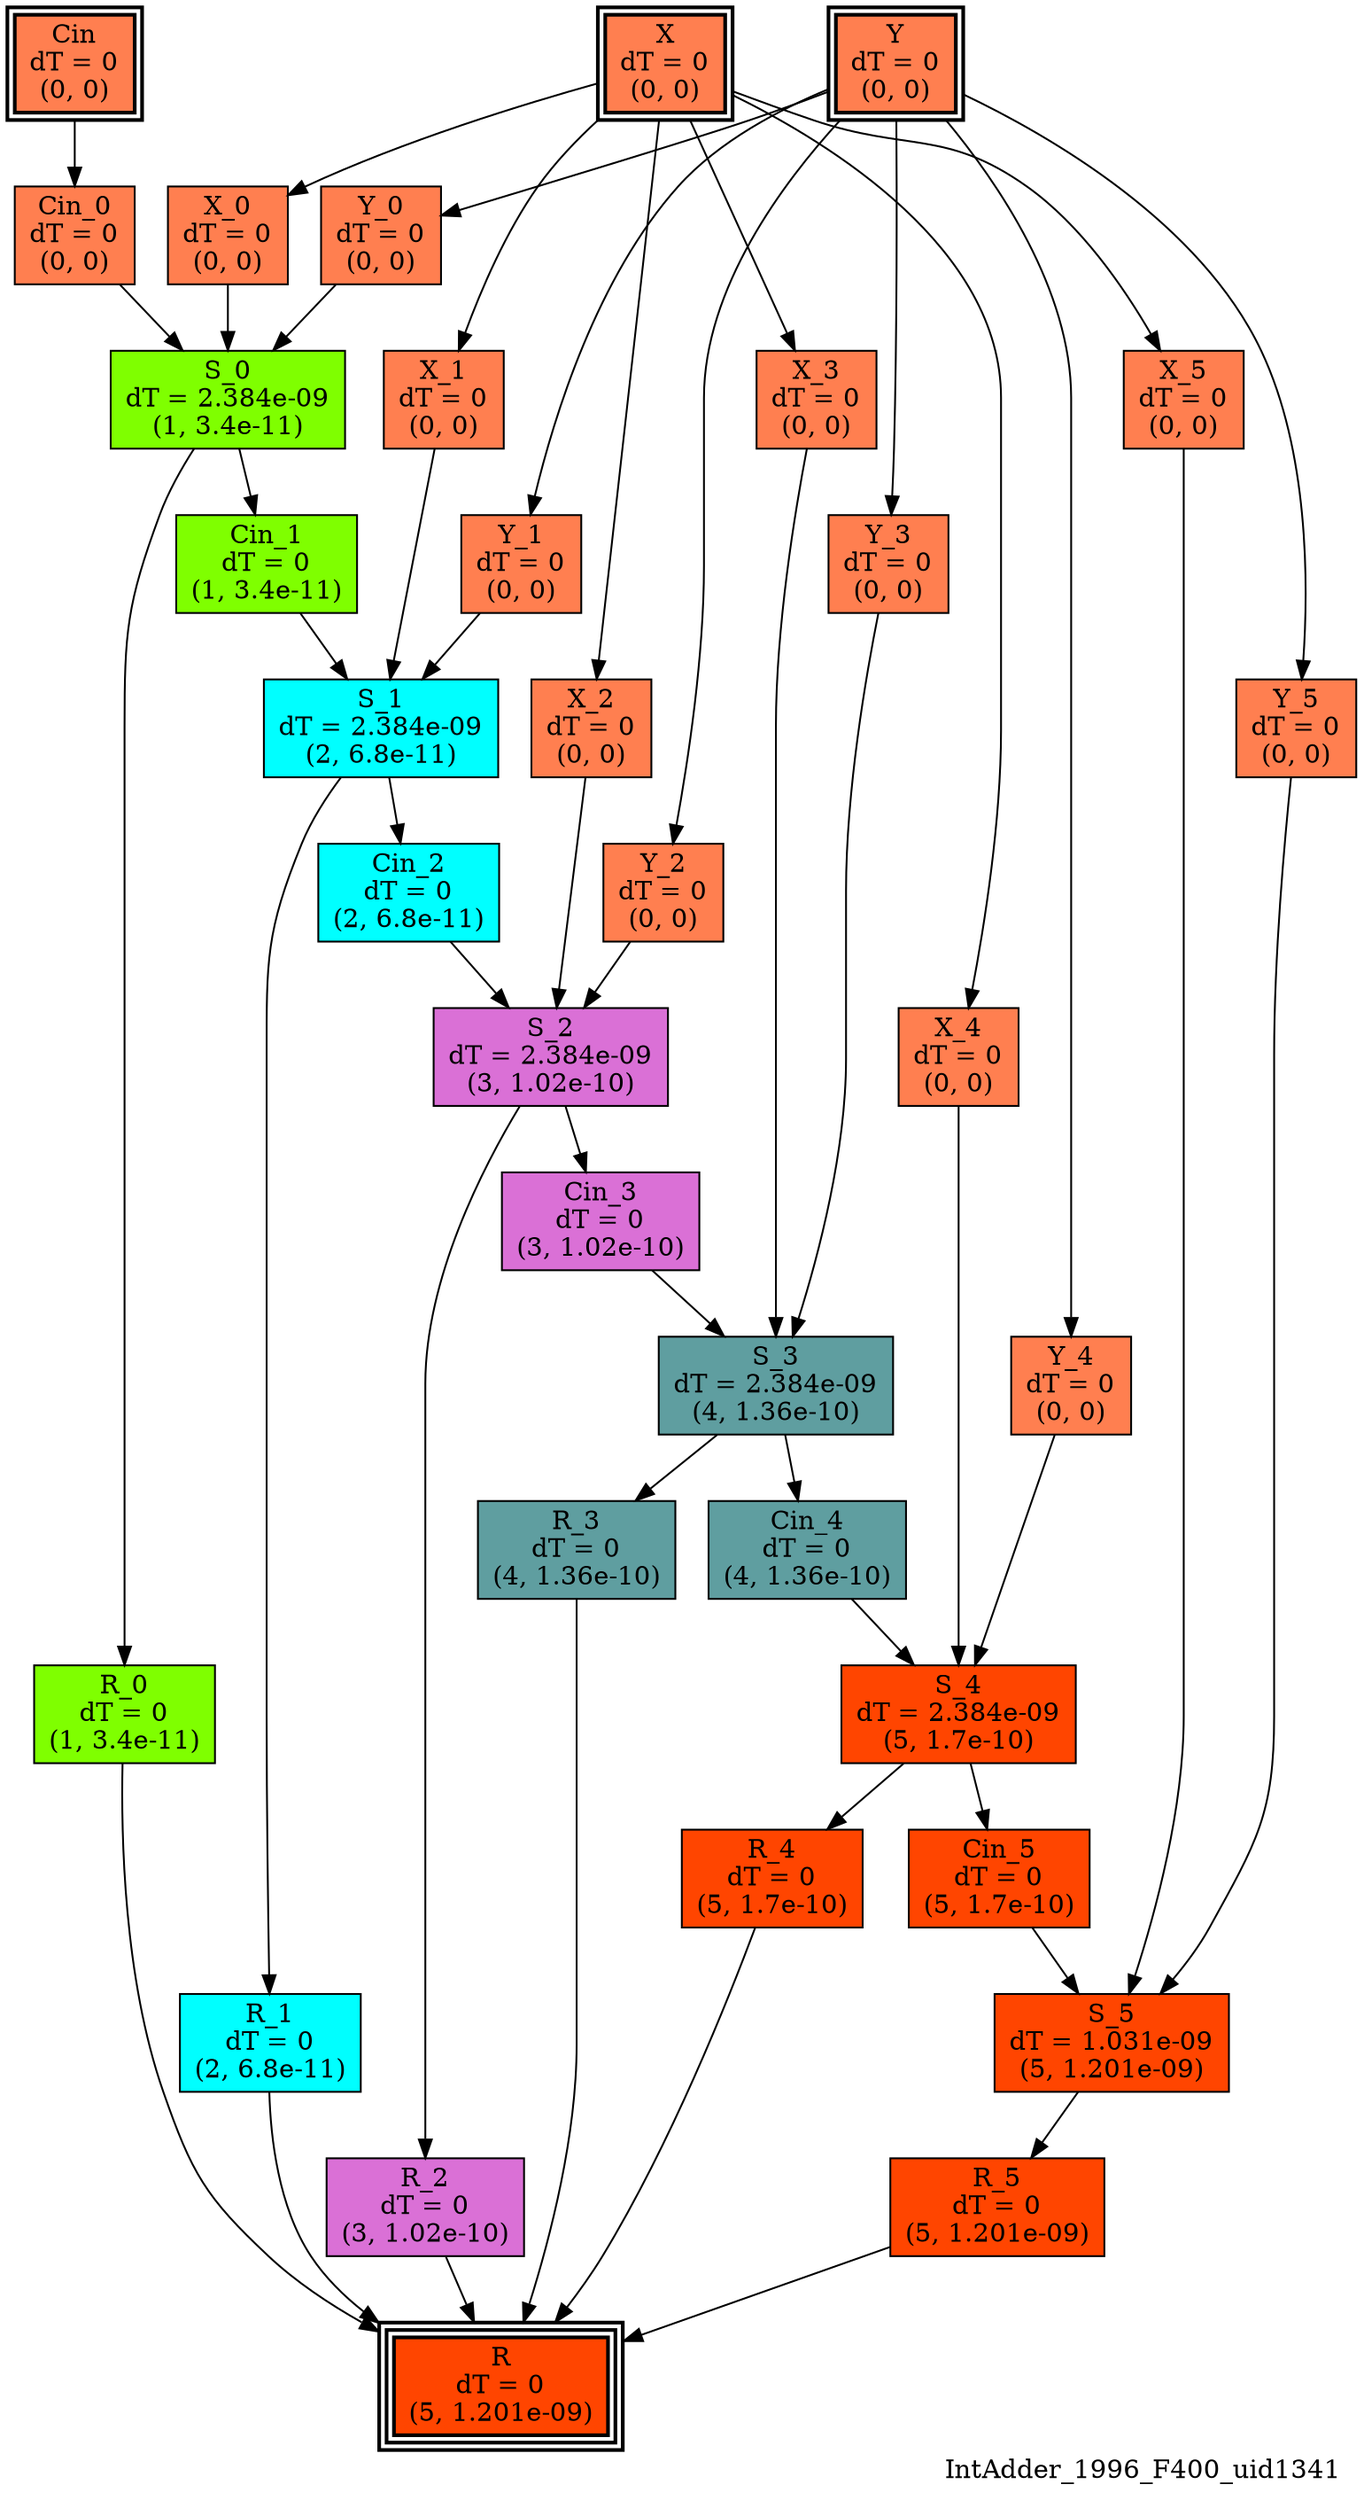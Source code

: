 digraph IntAdder_1996_F400_uid1341
{
	//graph drawing options
	label=IntAdder_1996_F400_uid1341;
	labelloc=bottom;
	labeljust=right;
	ratio=auto;
	nodesep=0.25;
	ranksep=0.5;

	//input/output signals of operator IntAdder_1996_F400_uid1341
	X__IntAdder_1996_F400_uid1341 [ label="X\ndT = 0\n(0, 0)", shape=box, color=black, style="bold, filled", fillcolor=coral, peripheries=2 ];
	Y__IntAdder_1996_F400_uid1341 [ label="Y\ndT = 0\n(0, 0)", shape=box, color=black, style="bold, filled", fillcolor=coral, peripheries=2 ];
	Cin__IntAdder_1996_F400_uid1341 [ label="Cin\ndT = 0\n(0, 0)", shape=box, color=black, style="bold, filled", fillcolor=coral, peripheries=2 ];
	R__IntAdder_1996_F400_uid1341 [ label="R\ndT = 0\n(5, 1.201e-09)", shape=box, color=black, style="bold, filled", fillcolor=orangered, peripheries=3 ];
	{rank=same X__IntAdder_1996_F400_uid1341, Y__IntAdder_1996_F400_uid1341, Cin__IntAdder_1996_F400_uid1341};
	{rank=same R__IntAdder_1996_F400_uid1341};
	//internal signals of operator IntAdder_1996_F400_uid1341
	Cin_0__IntAdder_1996_F400_uid1341 [ label="Cin_0\ndT = 0\n(0, 0)", shape=box, color=black, style=filled, fillcolor=coral, peripheries=1 ];
	X_0__IntAdder_1996_F400_uid1341 [ label="X_0\ndT = 0\n(0, 0)", shape=box, color=black, style=filled, fillcolor=coral, peripheries=1 ];
	Y_0__IntAdder_1996_F400_uid1341 [ label="Y_0\ndT = 0\n(0, 0)", shape=box, color=black, style=filled, fillcolor=coral, peripheries=1 ];
	S_0__IntAdder_1996_F400_uid1341 [ label="S_0\ndT = 2.384e-09\n(1, 3.4e-11)", shape=box, color=black, style=filled, fillcolor=chartreuse, peripheries=1 ];
	R_0__IntAdder_1996_F400_uid1341 [ label="R_0\ndT = 0\n(1, 3.4e-11)", shape=box, color=black, style=filled, fillcolor=chartreuse, peripheries=1 ];
	Cin_1__IntAdder_1996_F400_uid1341 [ label="Cin_1\ndT = 0\n(1, 3.4e-11)", shape=box, color=black, style=filled, fillcolor=chartreuse, peripheries=1 ];
	X_1__IntAdder_1996_F400_uid1341 [ label="X_1\ndT = 0\n(0, 0)", shape=box, color=black, style=filled, fillcolor=coral, peripheries=1 ];
	Y_1__IntAdder_1996_F400_uid1341 [ label="Y_1\ndT = 0\n(0, 0)", shape=box, color=black, style=filled, fillcolor=coral, peripheries=1 ];
	S_1__IntAdder_1996_F400_uid1341 [ label="S_1\ndT = 2.384e-09\n(2, 6.8e-11)", shape=box, color=black, style=filled, fillcolor=cyan, peripheries=1 ];
	R_1__IntAdder_1996_F400_uid1341 [ label="R_1\ndT = 0\n(2, 6.8e-11)", shape=box, color=black, style=filled, fillcolor=cyan, peripheries=1 ];
	Cin_2__IntAdder_1996_F400_uid1341 [ label="Cin_2\ndT = 0\n(2, 6.8e-11)", shape=box, color=black, style=filled, fillcolor=cyan, peripheries=1 ];
	X_2__IntAdder_1996_F400_uid1341 [ label="X_2\ndT = 0\n(0, 0)", shape=box, color=black, style=filled, fillcolor=coral, peripheries=1 ];
	Y_2__IntAdder_1996_F400_uid1341 [ label="Y_2\ndT = 0\n(0, 0)", shape=box, color=black, style=filled, fillcolor=coral, peripheries=1 ];
	S_2__IntAdder_1996_F400_uid1341 [ label="S_2\ndT = 2.384e-09\n(3, 1.02e-10)", shape=box, color=black, style=filled, fillcolor=orchid, peripheries=1 ];
	R_2__IntAdder_1996_F400_uid1341 [ label="R_2\ndT = 0\n(3, 1.02e-10)", shape=box, color=black, style=filled, fillcolor=orchid, peripheries=1 ];
	Cin_3__IntAdder_1996_F400_uid1341 [ label="Cin_3\ndT = 0\n(3, 1.02e-10)", shape=box, color=black, style=filled, fillcolor=orchid, peripheries=1 ];
	X_3__IntAdder_1996_F400_uid1341 [ label="X_3\ndT = 0\n(0, 0)", shape=box, color=black, style=filled, fillcolor=coral, peripheries=1 ];
	Y_3__IntAdder_1996_F400_uid1341 [ label="Y_3\ndT = 0\n(0, 0)", shape=box, color=black, style=filled, fillcolor=coral, peripheries=1 ];
	S_3__IntAdder_1996_F400_uid1341 [ label="S_3\ndT = 2.384e-09\n(4, 1.36e-10)", shape=box, color=black, style=filled, fillcolor=cadetblue, peripheries=1 ];
	R_3__IntAdder_1996_F400_uid1341 [ label="R_3\ndT = 0\n(4, 1.36e-10)", shape=box, color=black, style=filled, fillcolor=cadetblue, peripheries=1 ];
	Cin_4__IntAdder_1996_F400_uid1341 [ label="Cin_4\ndT = 0\n(4, 1.36e-10)", shape=box, color=black, style=filled, fillcolor=cadetblue, peripheries=1 ];
	X_4__IntAdder_1996_F400_uid1341 [ label="X_4\ndT = 0\n(0, 0)", shape=box, color=black, style=filled, fillcolor=coral, peripheries=1 ];
	Y_4__IntAdder_1996_F400_uid1341 [ label="Y_4\ndT = 0\n(0, 0)", shape=box, color=black, style=filled, fillcolor=coral, peripheries=1 ];
	S_4__IntAdder_1996_F400_uid1341 [ label="S_4\ndT = 2.384e-09\n(5, 1.7e-10)", shape=box, color=black, style=filled, fillcolor=orangered, peripheries=1 ];
	R_4__IntAdder_1996_F400_uid1341 [ label="R_4\ndT = 0\n(5, 1.7e-10)", shape=box, color=black, style=filled, fillcolor=orangered, peripheries=1 ];
	Cin_5__IntAdder_1996_F400_uid1341 [ label="Cin_5\ndT = 0\n(5, 1.7e-10)", shape=box, color=black, style=filled, fillcolor=orangered, peripheries=1 ];
	X_5__IntAdder_1996_F400_uid1341 [ label="X_5\ndT = 0\n(0, 0)", shape=box, color=black, style=filled, fillcolor=coral, peripheries=1 ];
	Y_5__IntAdder_1996_F400_uid1341 [ label="Y_5\ndT = 0\n(0, 0)", shape=box, color=black, style=filled, fillcolor=coral, peripheries=1 ];
	S_5__IntAdder_1996_F400_uid1341 [ label="S_5\ndT = 1.031e-09\n(5, 1.201e-09)", shape=box, color=black, style=filled, fillcolor=orangered, peripheries=1 ];
	R_5__IntAdder_1996_F400_uid1341 [ label="R_5\ndT = 0\n(5, 1.201e-09)", shape=box, color=black, style=filled, fillcolor=orangered, peripheries=1 ];

	//subcomponents of operator IntAdder_1996_F400_uid1341

	//input and internal signal connections of operator IntAdder_1996_F400_uid1341
	X__IntAdder_1996_F400_uid1341 -> X_0__IntAdder_1996_F400_uid1341 [ arrowhead=normal, arrowsize=1.0, arrowtail=normal, color=black, dir=forward  ];
	X__IntAdder_1996_F400_uid1341 -> X_1__IntAdder_1996_F400_uid1341 [ arrowhead=normal, arrowsize=1.0, arrowtail=normal, color=black, dir=forward  ];
	X__IntAdder_1996_F400_uid1341 -> X_2__IntAdder_1996_F400_uid1341 [ arrowhead=normal, arrowsize=1.0, arrowtail=normal, color=black, dir=forward  ];
	X__IntAdder_1996_F400_uid1341 -> X_3__IntAdder_1996_F400_uid1341 [ arrowhead=normal, arrowsize=1.0, arrowtail=normal, color=black, dir=forward  ];
	X__IntAdder_1996_F400_uid1341 -> X_4__IntAdder_1996_F400_uid1341 [ arrowhead=normal, arrowsize=1.0, arrowtail=normal, color=black, dir=forward  ];
	X__IntAdder_1996_F400_uid1341 -> X_5__IntAdder_1996_F400_uid1341 [ arrowhead=normal, arrowsize=1.0, arrowtail=normal, color=black, dir=forward  ];
	Y__IntAdder_1996_F400_uid1341 -> Y_0__IntAdder_1996_F400_uid1341 [ arrowhead=normal, arrowsize=1.0, arrowtail=normal, color=black, dir=forward  ];
	Y__IntAdder_1996_F400_uid1341 -> Y_1__IntAdder_1996_F400_uid1341 [ arrowhead=normal, arrowsize=1.0, arrowtail=normal, color=black, dir=forward  ];
	Y__IntAdder_1996_F400_uid1341 -> Y_2__IntAdder_1996_F400_uid1341 [ arrowhead=normal, arrowsize=1.0, arrowtail=normal, color=black, dir=forward  ];
	Y__IntAdder_1996_F400_uid1341 -> Y_3__IntAdder_1996_F400_uid1341 [ arrowhead=normal, arrowsize=1.0, arrowtail=normal, color=black, dir=forward  ];
	Y__IntAdder_1996_F400_uid1341 -> Y_4__IntAdder_1996_F400_uid1341 [ arrowhead=normal, arrowsize=1.0, arrowtail=normal, color=black, dir=forward  ];
	Y__IntAdder_1996_F400_uid1341 -> Y_5__IntAdder_1996_F400_uid1341 [ arrowhead=normal, arrowsize=1.0, arrowtail=normal, color=black, dir=forward  ];
	Cin__IntAdder_1996_F400_uid1341 -> Cin_0__IntAdder_1996_F400_uid1341 [ arrowhead=normal, arrowsize=1.0, arrowtail=normal, color=black, dir=forward  ];
	Cin_0__IntAdder_1996_F400_uid1341 -> S_0__IntAdder_1996_F400_uid1341 [ arrowhead=normal, arrowsize=1.0, arrowtail=normal, color=black, dir=forward  ];
	X_0__IntAdder_1996_F400_uid1341 -> S_0__IntAdder_1996_F400_uid1341 [ arrowhead=normal, arrowsize=1.0, arrowtail=normal, color=black, dir=forward  ];
	Y_0__IntAdder_1996_F400_uid1341 -> S_0__IntAdder_1996_F400_uid1341 [ arrowhead=normal, arrowsize=1.0, arrowtail=normal, color=black, dir=forward  ];
	S_0__IntAdder_1996_F400_uid1341 -> R_0__IntAdder_1996_F400_uid1341 [ arrowhead=normal, arrowsize=1.0, arrowtail=normal, color=black, dir=forward  ];
	S_0__IntAdder_1996_F400_uid1341 -> Cin_1__IntAdder_1996_F400_uid1341 [ arrowhead=normal, arrowsize=1.0, arrowtail=normal, color=black, dir=forward  ];
	R_0__IntAdder_1996_F400_uid1341 -> R__IntAdder_1996_F400_uid1341 [ arrowhead=normal, arrowsize=1.0, arrowtail=normal, color=black, dir=forward  ];
	Cin_1__IntAdder_1996_F400_uid1341 -> S_1__IntAdder_1996_F400_uid1341 [ arrowhead=normal, arrowsize=1.0, arrowtail=normal, color=black, dir=forward  ];
	X_1__IntAdder_1996_F400_uid1341 -> S_1__IntAdder_1996_F400_uid1341 [ arrowhead=normal, arrowsize=1.0, arrowtail=normal, color=black, dir=forward  ];
	Y_1__IntAdder_1996_F400_uid1341 -> S_1__IntAdder_1996_F400_uid1341 [ arrowhead=normal, arrowsize=1.0, arrowtail=normal, color=black, dir=forward  ];
	S_1__IntAdder_1996_F400_uid1341 -> R_1__IntAdder_1996_F400_uid1341 [ arrowhead=normal, arrowsize=1.0, arrowtail=normal, color=black, dir=forward  ];
	S_1__IntAdder_1996_F400_uid1341 -> Cin_2__IntAdder_1996_F400_uid1341 [ arrowhead=normal, arrowsize=1.0, arrowtail=normal, color=black, dir=forward  ];
	R_1__IntAdder_1996_F400_uid1341 -> R__IntAdder_1996_F400_uid1341 [ arrowhead=normal, arrowsize=1.0, arrowtail=normal, color=black, dir=forward  ];
	Cin_2__IntAdder_1996_F400_uid1341 -> S_2__IntAdder_1996_F400_uid1341 [ arrowhead=normal, arrowsize=1.0, arrowtail=normal, color=black, dir=forward  ];
	X_2__IntAdder_1996_F400_uid1341 -> S_2__IntAdder_1996_F400_uid1341 [ arrowhead=normal, arrowsize=1.0, arrowtail=normal, color=black, dir=forward  ];
	Y_2__IntAdder_1996_F400_uid1341 -> S_2__IntAdder_1996_F400_uid1341 [ arrowhead=normal, arrowsize=1.0, arrowtail=normal, color=black, dir=forward  ];
	S_2__IntAdder_1996_F400_uid1341 -> R_2__IntAdder_1996_F400_uid1341 [ arrowhead=normal, arrowsize=1.0, arrowtail=normal, color=black, dir=forward  ];
	S_2__IntAdder_1996_F400_uid1341 -> Cin_3__IntAdder_1996_F400_uid1341 [ arrowhead=normal, arrowsize=1.0, arrowtail=normal, color=black, dir=forward  ];
	R_2__IntAdder_1996_F400_uid1341 -> R__IntAdder_1996_F400_uid1341 [ arrowhead=normal, arrowsize=1.0, arrowtail=normal, color=black, dir=forward  ];
	Cin_3__IntAdder_1996_F400_uid1341 -> S_3__IntAdder_1996_F400_uid1341 [ arrowhead=normal, arrowsize=1.0, arrowtail=normal, color=black, dir=forward  ];
	X_3__IntAdder_1996_F400_uid1341 -> S_3__IntAdder_1996_F400_uid1341 [ arrowhead=normal, arrowsize=1.0, arrowtail=normal, color=black, dir=forward  ];
	Y_3__IntAdder_1996_F400_uid1341 -> S_3__IntAdder_1996_F400_uid1341 [ arrowhead=normal, arrowsize=1.0, arrowtail=normal, color=black, dir=forward  ];
	S_3__IntAdder_1996_F400_uid1341 -> R_3__IntAdder_1996_F400_uid1341 [ arrowhead=normal, arrowsize=1.0, arrowtail=normal, color=black, dir=forward  ];
	S_3__IntAdder_1996_F400_uid1341 -> Cin_4__IntAdder_1996_F400_uid1341 [ arrowhead=normal, arrowsize=1.0, arrowtail=normal, color=black, dir=forward  ];
	R_3__IntAdder_1996_F400_uid1341 -> R__IntAdder_1996_F400_uid1341 [ arrowhead=normal, arrowsize=1.0, arrowtail=normal, color=black, dir=forward  ];
	Cin_4__IntAdder_1996_F400_uid1341 -> S_4__IntAdder_1996_F400_uid1341 [ arrowhead=normal, arrowsize=1.0, arrowtail=normal, color=black, dir=forward  ];
	X_4__IntAdder_1996_F400_uid1341 -> S_4__IntAdder_1996_F400_uid1341 [ arrowhead=normal, arrowsize=1.0, arrowtail=normal, color=black, dir=forward  ];
	Y_4__IntAdder_1996_F400_uid1341 -> S_4__IntAdder_1996_F400_uid1341 [ arrowhead=normal, arrowsize=1.0, arrowtail=normal, color=black, dir=forward  ];
	S_4__IntAdder_1996_F400_uid1341 -> R_4__IntAdder_1996_F400_uid1341 [ arrowhead=normal, arrowsize=1.0, arrowtail=normal, color=black, dir=forward  ];
	S_4__IntAdder_1996_F400_uid1341 -> Cin_5__IntAdder_1996_F400_uid1341 [ arrowhead=normal, arrowsize=1.0, arrowtail=normal, color=black, dir=forward  ];
	R_4__IntAdder_1996_F400_uid1341 -> R__IntAdder_1996_F400_uid1341 [ arrowhead=normal, arrowsize=1.0, arrowtail=normal, color=black, dir=forward  ];
	Cin_5__IntAdder_1996_F400_uid1341 -> S_5__IntAdder_1996_F400_uid1341 [ arrowhead=normal, arrowsize=1.0, arrowtail=normal, color=black, dir=forward  ];
	X_5__IntAdder_1996_F400_uid1341 -> S_5__IntAdder_1996_F400_uid1341 [ arrowhead=normal, arrowsize=1.0, arrowtail=normal, color=black, dir=forward  ];
	Y_5__IntAdder_1996_F400_uid1341 -> S_5__IntAdder_1996_F400_uid1341 [ arrowhead=normal, arrowsize=1.0, arrowtail=normal, color=black, dir=forward  ];
	S_5__IntAdder_1996_F400_uid1341 -> R_5__IntAdder_1996_F400_uid1341 [ arrowhead=normal, arrowsize=1.0, arrowtail=normal, color=black, dir=forward  ];
	R_5__IntAdder_1996_F400_uid1341 -> R__IntAdder_1996_F400_uid1341 [ arrowhead=normal, arrowsize=1.0, arrowtail=normal, color=black, dir=forward  ];
}

